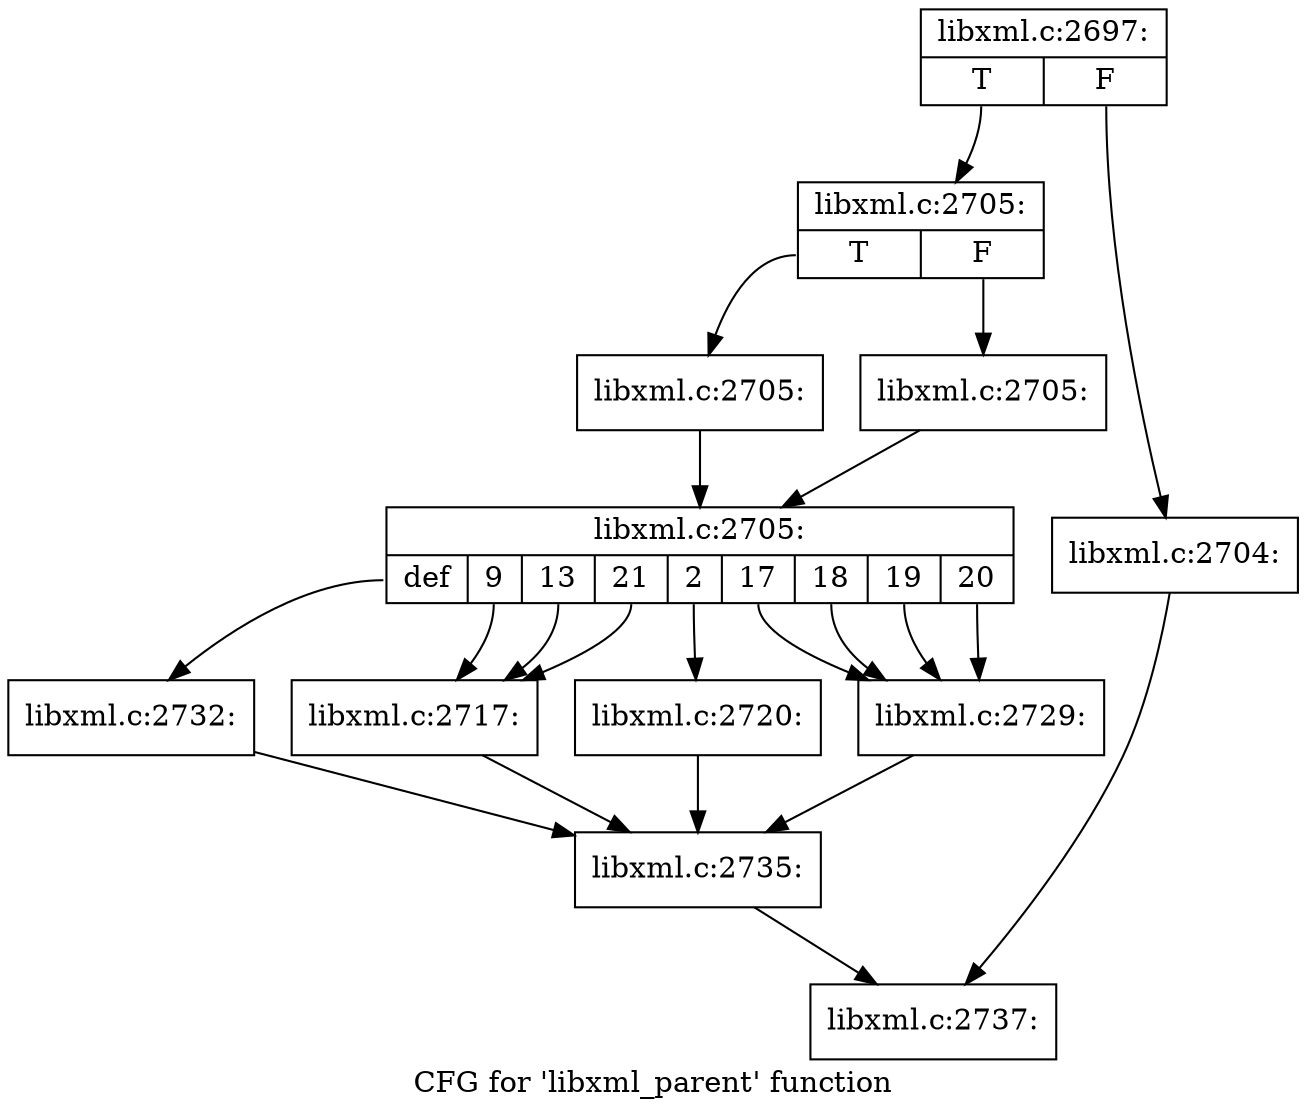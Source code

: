 digraph "CFG for 'libxml_parent' function" {
	label="CFG for 'libxml_parent' function";

	Node0x55e5cf0 [shape=record,label="{libxml.c:2697:|{<s0>T|<s1>F}}"];
	Node0x55e5cf0:s0 -> Node0x54459b0;
	Node0x55e5cf0:s1 -> Node0x5445960;
	Node0x5445960 [shape=record,label="{libxml.c:2704:}"];
	Node0x5445960 -> Node0x55e9ed0;
	Node0x54459b0 [shape=record,label="{libxml.c:2705:|{<s0>T|<s1>F}}"];
	Node0x54459b0:s0 -> Node0x5446120;
	Node0x54459b0:s1 -> Node0x5446170;
	Node0x5446120 [shape=record,label="{libxml.c:2705:}"];
	Node0x5446120 -> Node0x54461c0;
	Node0x5446170 [shape=record,label="{libxml.c:2705:}"];
	Node0x5446170 -> Node0x54461c0;
	Node0x54461c0 [shape=record,label="{libxml.c:2705:|{<s0>def|<s1>9|<s2>13|<s3>21|<s4>2|<s5>17|<s6>18|<s7>19|<s8>20}}"];
	Node0x54461c0:s0 -> Node0x5446970;
	Node0x54461c0:s1 -> Node0x5446cb0;
	Node0x54461c0:s2 -> Node0x5446cb0;
	Node0x54461c0:s3 -> Node0x5446cb0;
	Node0x54461c0:s4 -> Node0x5446ea0;
	Node0x54461c0:s5 -> Node0x54477a0;
	Node0x54461c0:s6 -> Node0x54477a0;
	Node0x54461c0:s7 -> Node0x54477a0;
	Node0x54461c0:s8 -> Node0x54477a0;
	Node0x5446cb0 [shape=record,label="{libxml.c:2717:}"];
	Node0x5446cb0 -> Node0x5446760;
	Node0x5446ea0 [shape=record,label="{libxml.c:2720:}"];
	Node0x5446ea0 -> Node0x5446760;
	Node0x54477a0 [shape=record,label="{libxml.c:2729:}"];
	Node0x54477a0 -> Node0x5446760;
	Node0x5446970 [shape=record,label="{libxml.c:2732:}"];
	Node0x5446970 -> Node0x5446760;
	Node0x5446760 [shape=record,label="{libxml.c:2735:}"];
	Node0x5446760 -> Node0x55e9ed0;
	Node0x55e9ed0 [shape=record,label="{libxml.c:2737:}"];
}
